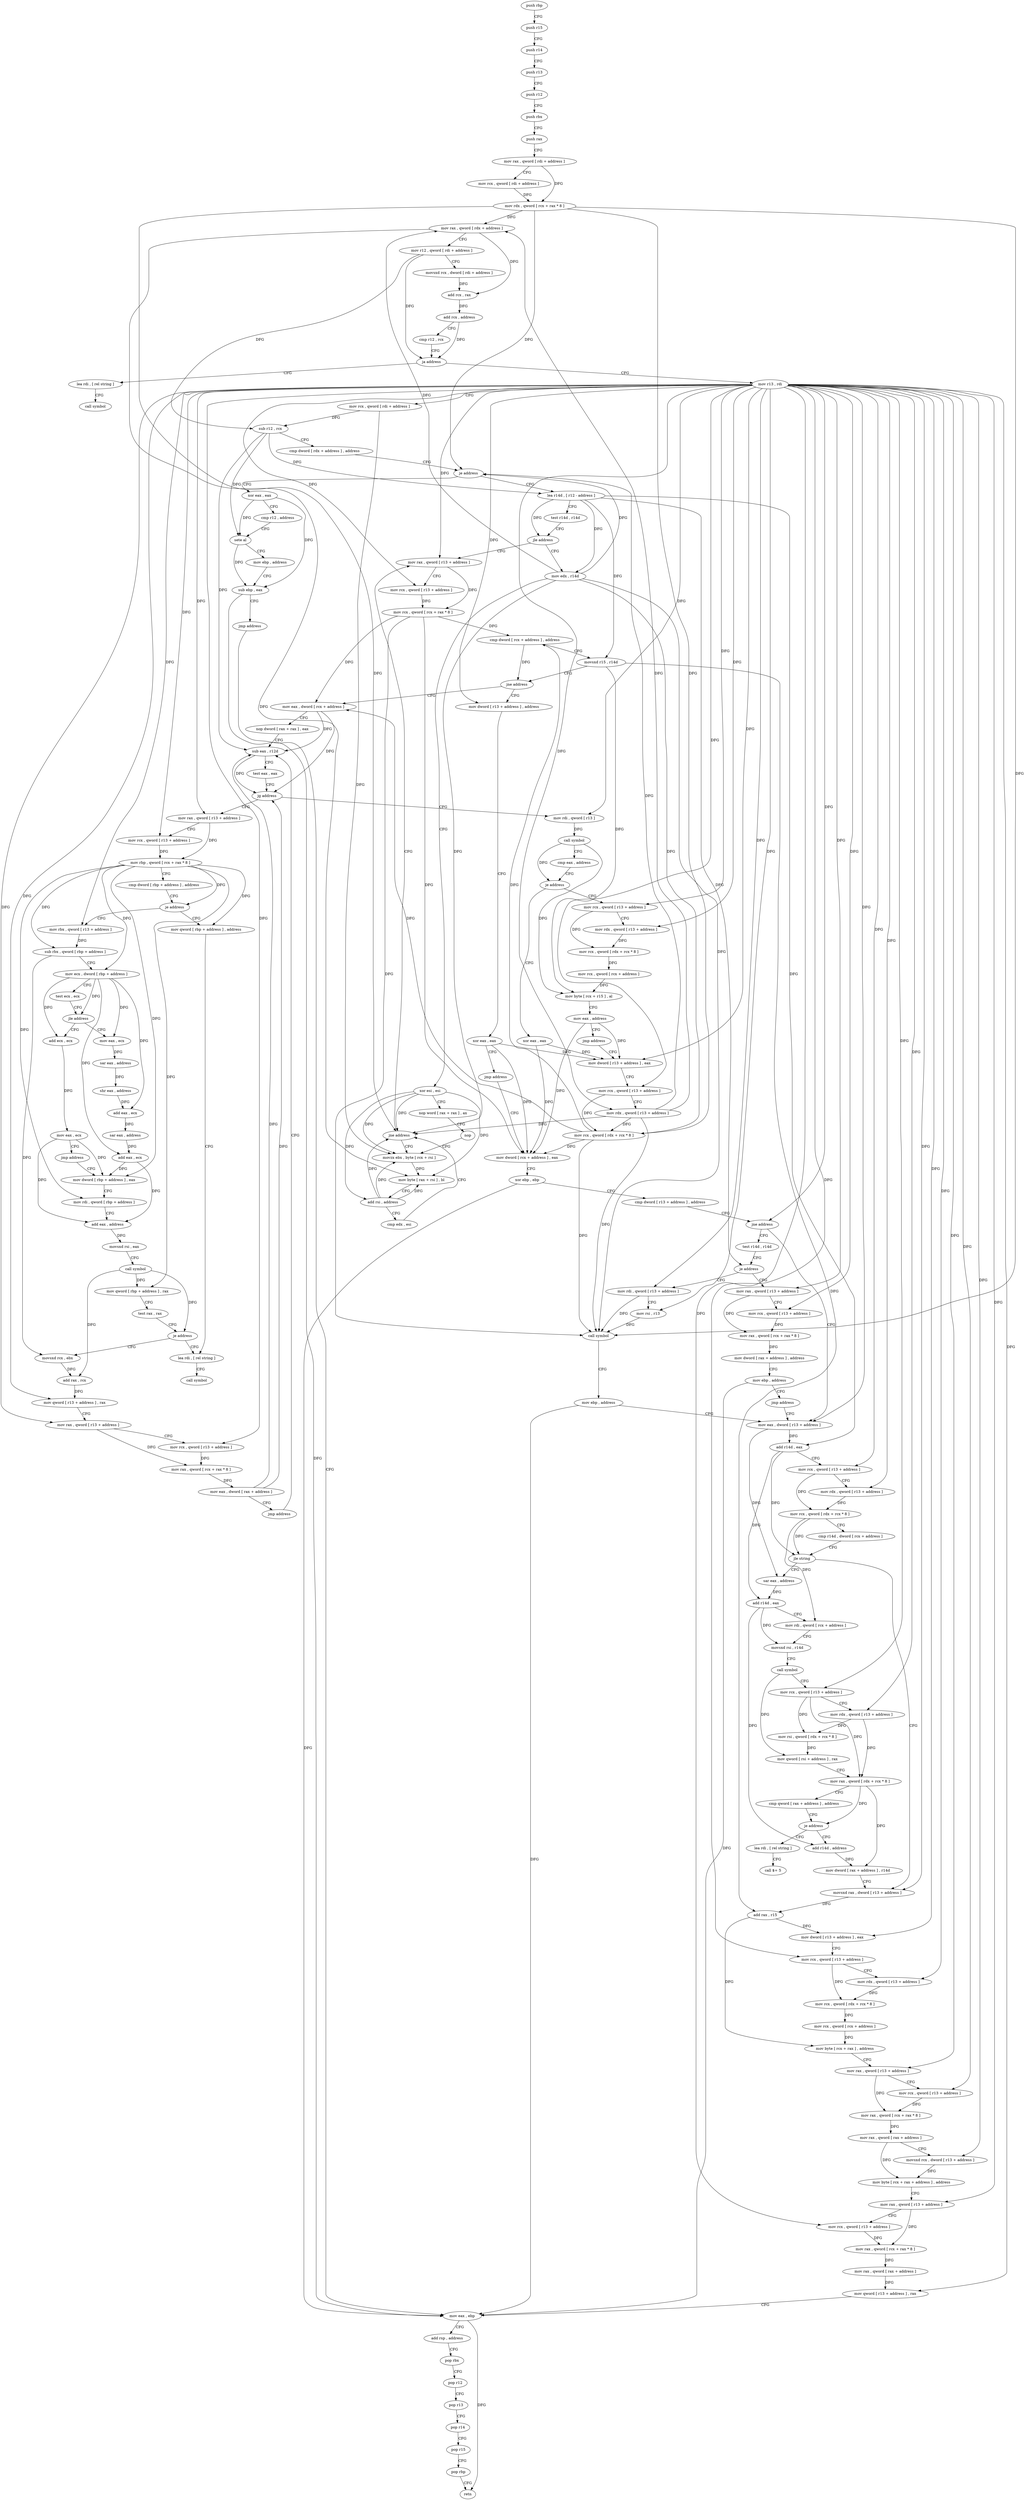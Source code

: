 digraph "func" {
"122576" [label = "push rbp" ]
"122577" [label = "push r15" ]
"122579" [label = "push r14" ]
"122581" [label = "push r13" ]
"122583" [label = "push r12" ]
"122585" [label = "push rbx" ]
"122586" [label = "push rax" ]
"122587" [label = "mov rax , qword [ rdi + address ]" ]
"122591" [label = "mov rcx , qword [ rdi + address ]" ]
"122595" [label = "mov rdx , qword [ rcx + rax * 8 ]" ]
"122599" [label = "mov rax , qword [ rdx + address ]" ]
"122603" [label = "mov r12 , qword [ rdi + address ]" ]
"122607" [label = "movsxd rcx , dword [ rdi + address ]" ]
"122611" [label = "add rcx , rax" ]
"122614" [label = "add rcx , address" ]
"122618" [label = "cmp r12 , rcx" ]
"122621" [label = "ja address" ]
"123208" [label = "lea rdi , [ rel string ]" ]
"122627" [label = "mov r13 , rdi" ]
"123215" [label = "call symbol" ]
"122630" [label = "mov rcx , qword [ rdi + address ]" ]
"122637" [label = "sub r12 , rcx" ]
"122640" [label = "cmp dword [ rdx + address ] , address" ]
"122644" [label = "je address" ]
"122723" [label = "xor eax , eax" ]
"122646" [label = "lea r14d , [ r12 - address ]" ]
"122725" [label = "cmp r12 , address" ]
"122729" [label = "sete al" ]
"122732" [label = "mov ebp , address" ]
"122737" [label = "sub ebp , eax" ]
"122739" [label = "jmp address" ]
"123171" [label = "mov eax , ebp" ]
"122651" [label = "test r14d , r14d" ]
"122654" [label = "jle address" ]
"122687" [label = "mov rax , qword [ r13 + address ]" ]
"122656" [label = "mov edx , r14d" ]
"123173" [label = "add rsp , address" ]
"123177" [label = "pop rbx" ]
"123178" [label = "pop r12" ]
"123180" [label = "pop r13" ]
"123182" [label = "pop r14" ]
"123184" [label = "pop r15" ]
"123186" [label = "pop rbp" ]
"123187" [label = "retn" ]
"122691" [label = "mov rcx , qword [ r13 + address ]" ]
"122695" [label = "mov rcx , qword [ rcx + rax * 8 ]" ]
"122699" [label = "cmp dword [ rcx + address ] , address" ]
"122703" [label = "movsxd r15 , r14d" ]
"122706" [label = "jne address" ]
"122744" [label = "mov eax , dword [ rcx + address ]" ]
"122708" [label = "mov dword [ r13 + address ] , address" ]
"122659" [label = "xor esi , esi" ]
"122661" [label = "nop word [ rax + rax ] , ax" ]
"122671" [label = "nop" ]
"122672" [label = "movzx ebx , byte [ rcx + rsi ]" ]
"122747" [label = "nop dword [ rax + rax ] , eax" ]
"122752" [label = "sub eax , r12d" ]
"122716" [label = "xor eax , eax" ]
"122718" [label = "jmp address" ]
"122951" [label = "mov dword [ rcx + address ] , eax" ]
"122676" [label = "mov byte [ rax + rsi ] , bl" ]
"122679" [label = "add rsi , address" ]
"122683" [label = "cmp edx , esi" ]
"122685" [label = "jne address" ]
"122892" [label = "mov rdi , qword [ r13 ]" ]
"122896" [label = "call symbol" ]
"122901" [label = "cmp eax , address" ]
"122904" [label = "je address" ]
"122933" [label = "xor eax , eax" ]
"122906" [label = "mov rcx , qword [ r13 + address ]" ]
"122763" [label = "mov rax , qword [ r13 + address ]" ]
"122767" [label = "mov rcx , qword [ r13 + address ]" ]
"122771" [label = "mov rbp , qword [ rcx + rax * 8 ]" ]
"122775" [label = "cmp dword [ rbp + address ] , address" ]
"122779" [label = "je address" ]
"123188" [label = "mov qword [ rbp + address ] , address" ]
"122785" [label = "mov rbx , qword [ r13 + address ]" ]
"122954" [label = "xor ebp , ebp" ]
"122956" [label = "cmp dword [ r13 + address ] , address" ]
"122961" [label = "jne address" ]
"123011" [label = "mov eax , dword [ r13 + address ]" ]
"122963" [label = "test r14d , r14d" ]
"122935" [label = "mov dword [ r13 + address ] , eax" ]
"122910" [label = "mov rdx , qword [ r13 + address ]" ]
"122914" [label = "mov rcx , qword [ rdx + rcx * 8 ]" ]
"122918" [label = "mov rcx , qword [ rcx + address ]" ]
"122922" [label = "mov byte [ rcx + r15 ] , al" ]
"122926" [label = "mov eax , address" ]
"122931" [label = "jmp address" ]
"123196" [label = "lea rdi , [ rel string ]" ]
"122789" [label = "sub rbx , qword [ rbp + address ]" ]
"122793" [label = "mov ecx , dword [ rbp + address ]" ]
"122796" [label = "test ecx , ecx" ]
"122798" [label = "jle address" ]
"122816" [label = "mov eax , ecx" ]
"122800" [label = "add ecx , ecx" ]
"123015" [label = "add r14d , eax" ]
"123018" [label = "mov rcx , qword [ r13 + address ]" ]
"123022" [label = "mov rdx , qword [ r13 + address ]" ]
"123026" [label = "mov rcx , qword [ rdx + rcx * 8 ]" ]
"123030" [label = "cmp r14d , dword [ rcx + address ]" ]
"123034" [label = "jle string" ]
"123092" [label = "movsxd rax , dword [ r13 + address ]" ]
"123036" [label = "sar eax , address" ]
"122966" [label = "je address" ]
"122994" [label = "mov rdi , qword [ r13 + address ]" ]
"122968" [label = "mov rax , qword [ r13 + address ]" ]
"122939" [label = "mov rcx , qword [ r13 + address ]" ]
"122943" [label = "mov rdx , qword [ r13 + address ]" ]
"122947" [label = "mov rcx , qword [ rdx + rcx * 8 ]" ]
"122818" [label = "sar eax , address" ]
"122821" [label = "shr eax , address" ]
"122824" [label = "add eax , ecx" ]
"122826" [label = "sar eax , address" ]
"122829" [label = "add eax , ecx" ]
"122831" [label = "mov dword [ rbp + address ] , eax" ]
"122802" [label = "mov eax , ecx" ]
"122804" [label = "jmp address" ]
"123096" [label = "add rax , r15" ]
"123099" [label = "mov dword [ r13 + address ] , eax" ]
"123103" [label = "mov rcx , qword [ r13 + address ]" ]
"123107" [label = "mov rdx , qword [ r13 + address ]" ]
"123111" [label = "mov rcx , qword [ rdx + rcx * 8 ]" ]
"123115" [label = "mov rcx , qword [ rcx + address ]" ]
"123119" [label = "mov byte [ rcx + rax ] , address" ]
"123123" [label = "mov rax , qword [ r13 + address ]" ]
"123127" [label = "mov rcx , qword [ r13 + address ]" ]
"123131" [label = "mov rax , qword [ rcx + rax * 8 ]" ]
"123135" [label = "mov rax , qword [ rax + address ]" ]
"123139" [label = "movsxd rcx , dword [ r13 + address ]" ]
"123143" [label = "mov byte [ rcx + rax + address ] , address" ]
"123148" [label = "mov rax , qword [ r13 + address ]" ]
"123152" [label = "mov rcx , qword [ r13 + address ]" ]
"123156" [label = "mov rax , qword [ rcx + rax * 8 ]" ]
"123160" [label = "mov rax , qword [ rax + address ]" ]
"123164" [label = "mov qword [ r13 + address ] , rax" ]
"123038" [label = "add r14d , eax" ]
"123041" [label = "mov rdi , qword [ rcx + address ]" ]
"123045" [label = "movsxd rsi , r14d" ]
"123048" [label = "call symbol" ]
"123053" [label = "mov rcx , qword [ r13 + address ]" ]
"123057" [label = "mov rdx , qword [ r13 + address ]" ]
"123061" [label = "mov rsi , qword [ rdx + rcx * 8 ]" ]
"123065" [label = "mov qword [ rsi + address ] , rax" ]
"123069" [label = "mov rax , qword [ rdx + rcx * 8 ]" ]
"123073" [label = "cmp qword [ rax + address ] , address" ]
"123078" [label = "je address" ]
"123220" [label = "lea rdi , [ rel string ]" ]
"123084" [label = "add r14d , address" ]
"122998" [label = "mov rsi , r13" ]
"123001" [label = "call symbol" ]
"123006" [label = "mov ebp , address" ]
"122972" [label = "mov rcx , qword [ r13 + address ]" ]
"122976" [label = "mov rax , qword [ rcx + rax * 8 ]" ]
"122980" [label = "mov dword [ rax + address ] , address" ]
"122987" [label = "mov ebp , address" ]
"122992" [label = "jmp address" ]
"123203" [label = "call symbol" ]
"122862" [label = "movsxd rcx , ebx" ]
"122865" [label = "add rax , rcx" ]
"122868" [label = "mov qword [ r13 + address ] , rax" ]
"122872" [label = "mov rax , qword [ r13 + address ]" ]
"122876" [label = "mov rcx , qword [ r13 + address ]" ]
"122880" [label = "mov rax , qword [ rcx + rax * 8 ]" ]
"122884" [label = "mov eax , dword [ rax + address ]" ]
"122887" [label = "jmp address" ]
"122834" [label = "mov rdi , qword [ rbp + address ]" ]
"122838" [label = "add eax , address" ]
"122841" [label = "movsxd rsi , eax" ]
"122844" [label = "call symbol" ]
"122849" [label = "mov qword [ rbp + address ] , rax" ]
"122853" [label = "test rax , rax" ]
"122856" [label = "je address" ]
"123227" [label = "call $+ 5" ]
"123088" [label = "mov dword [ rax + address ] , r14d" ]
"122755" [label = "test eax , eax" ]
"122757" [label = "jg address" ]
"122576" -> "122577" [ label = "CFG" ]
"122577" -> "122579" [ label = "CFG" ]
"122579" -> "122581" [ label = "CFG" ]
"122581" -> "122583" [ label = "CFG" ]
"122583" -> "122585" [ label = "CFG" ]
"122585" -> "122586" [ label = "CFG" ]
"122586" -> "122587" [ label = "CFG" ]
"122587" -> "122591" [ label = "CFG" ]
"122587" -> "122595" [ label = "DFG" ]
"122591" -> "122595" [ label = "DFG" ]
"122595" -> "122599" [ label = "DFG" ]
"122595" -> "122644" [ label = "DFG" ]
"122595" -> "122685" [ label = "DFG" ]
"122595" -> "123001" [ label = "DFG" ]
"122595" -> "122947" [ label = "DFG" ]
"122599" -> "122603" [ label = "CFG" ]
"122599" -> "122611" [ label = "DFG" ]
"122599" -> "122676" [ label = "DFG" ]
"122603" -> "122607" [ label = "CFG" ]
"122603" -> "122621" [ label = "DFG" ]
"122603" -> "122637" [ label = "DFG" ]
"122607" -> "122611" [ label = "DFG" ]
"122611" -> "122614" [ label = "DFG" ]
"122614" -> "122618" [ label = "CFG" ]
"122614" -> "122621" [ label = "DFG" ]
"122618" -> "122621" [ label = "CFG" ]
"122621" -> "123208" [ label = "CFG" ]
"122621" -> "122627" [ label = "CFG" ]
"123208" -> "123215" [ label = "CFG" ]
"122627" -> "122630" [ label = "CFG" ]
"122627" -> "122687" [ label = "DFG" ]
"122627" -> "122691" [ label = "DFG" ]
"122627" -> "122708" [ label = "DFG" ]
"122627" -> "122961" [ label = "DFG" ]
"122627" -> "122892" [ label = "DFG" ]
"122627" -> "122763" [ label = "DFG" ]
"122627" -> "122767" [ label = "DFG" ]
"122627" -> "123011" [ label = "DFG" ]
"122627" -> "123018" [ label = "DFG" ]
"122627" -> "123022" [ label = "DFG" ]
"122627" -> "122906" [ label = "DFG" ]
"122627" -> "122910" [ label = "DFG" ]
"122627" -> "122785" [ label = "DFG" ]
"122627" -> "123092" [ label = "DFG" ]
"122627" -> "123099" [ label = "DFG" ]
"122627" -> "123103" [ label = "DFG" ]
"122627" -> "123107" [ label = "DFG" ]
"122627" -> "123123" [ label = "DFG" ]
"122627" -> "123127" [ label = "DFG" ]
"122627" -> "123139" [ label = "DFG" ]
"122627" -> "123148" [ label = "DFG" ]
"122627" -> "123152" [ label = "DFG" ]
"122627" -> "123164" [ label = "DFG" ]
"122627" -> "123053" [ label = "DFG" ]
"122627" -> "123057" [ label = "DFG" ]
"122627" -> "122994" [ label = "DFG" ]
"122627" -> "122998" [ label = "DFG" ]
"122627" -> "122968" [ label = "DFG" ]
"122627" -> "122972" [ label = "DFG" ]
"122627" -> "122935" [ label = "DFG" ]
"122627" -> "122939" [ label = "DFG" ]
"122627" -> "122943" [ label = "DFG" ]
"122627" -> "122868" [ label = "DFG" ]
"122627" -> "122872" [ label = "DFG" ]
"122627" -> "122876" [ label = "DFG" ]
"122630" -> "122637" [ label = "DFG" ]
"122630" -> "122672" [ label = "DFG" ]
"122637" -> "122640" [ label = "CFG" ]
"122637" -> "122729" [ label = "DFG" ]
"122637" -> "122646" [ label = "DFG" ]
"122637" -> "122752" [ label = "DFG" ]
"122640" -> "122644" [ label = "CFG" ]
"122644" -> "122723" [ label = "CFG" ]
"122644" -> "122646" [ label = "CFG" ]
"122723" -> "122725" [ label = "CFG" ]
"122723" -> "122729" [ label = "DFG" ]
"122723" -> "122737" [ label = "DFG" ]
"122646" -> "122651" [ label = "CFG" ]
"122646" -> "122654" [ label = "DFG" ]
"122646" -> "122703" [ label = "DFG" ]
"122646" -> "122656" [ label = "DFG" ]
"122646" -> "123015" [ label = "DFG" ]
"122646" -> "122966" [ label = "DFG" ]
"122725" -> "122729" [ label = "CFG" ]
"122729" -> "122732" [ label = "CFG" ]
"122729" -> "122737" [ label = "DFG" ]
"122732" -> "122737" [ label = "CFG" ]
"122737" -> "122739" [ label = "CFG" ]
"122737" -> "123171" [ label = "DFG" ]
"122739" -> "123171" [ label = "CFG" ]
"123171" -> "123173" [ label = "CFG" ]
"123171" -> "123187" [ label = "DFG" ]
"122651" -> "122654" [ label = "CFG" ]
"122654" -> "122687" [ label = "CFG" ]
"122654" -> "122656" [ label = "CFG" ]
"122687" -> "122691" [ label = "CFG" ]
"122687" -> "122695" [ label = "DFG" ]
"122656" -> "122659" [ label = "CFG" ]
"122656" -> "122599" [ label = "DFG" ]
"122656" -> "122644" [ label = "DFG" ]
"122656" -> "122685" [ label = "DFG" ]
"122656" -> "123001" [ label = "DFG" ]
"122656" -> "122947" [ label = "DFG" ]
"123173" -> "123177" [ label = "CFG" ]
"123177" -> "123178" [ label = "CFG" ]
"123178" -> "123180" [ label = "CFG" ]
"123180" -> "123182" [ label = "CFG" ]
"123182" -> "123184" [ label = "CFG" ]
"123184" -> "123186" [ label = "CFG" ]
"123186" -> "123187" [ label = "CFG" ]
"122691" -> "122695" [ label = "DFG" ]
"122695" -> "122699" [ label = "DFG" ]
"122695" -> "122744" [ label = "DFG" ]
"122695" -> "122951" [ label = "DFG" ]
"122695" -> "123001" [ label = "DFG" ]
"122699" -> "122703" [ label = "CFG" ]
"122699" -> "122706" [ label = "DFG" ]
"122703" -> "122706" [ label = "CFG" ]
"122703" -> "122922" [ label = "DFG" ]
"122703" -> "123096" [ label = "DFG" ]
"122706" -> "122744" [ label = "CFG" ]
"122706" -> "122708" [ label = "CFG" ]
"122744" -> "122747" [ label = "CFG" ]
"122744" -> "122752" [ label = "DFG" ]
"122744" -> "122757" [ label = "DFG" ]
"122708" -> "122716" [ label = "CFG" ]
"122659" -> "122661" [ label = "CFG" ]
"122659" -> "122672" [ label = "DFG" ]
"122659" -> "122676" [ label = "DFG" ]
"122659" -> "122679" [ label = "DFG" ]
"122659" -> "122685" [ label = "DFG" ]
"122661" -> "122671" [ label = "CFG" ]
"122671" -> "122672" [ label = "CFG" ]
"122672" -> "122676" [ label = "DFG" ]
"122747" -> "122752" [ label = "CFG" ]
"122752" -> "122755" [ label = "CFG" ]
"122752" -> "122757" [ label = "DFG" ]
"122716" -> "122718" [ label = "CFG" ]
"122716" -> "122951" [ label = "DFG" ]
"122716" -> "122935" [ label = "DFG" ]
"122718" -> "122951" [ label = "CFG" ]
"122951" -> "122954" [ label = "CFG" ]
"122676" -> "122679" [ label = "CFG" ]
"122679" -> "122683" [ label = "CFG" ]
"122679" -> "122672" [ label = "DFG" ]
"122679" -> "122676" [ label = "DFG" ]
"122679" -> "122685" [ label = "DFG" ]
"122683" -> "122685" [ label = "CFG" ]
"122685" -> "122672" [ label = "CFG" ]
"122685" -> "122687" [ label = "CFG" ]
"122892" -> "122896" [ label = "DFG" ]
"122896" -> "122901" [ label = "CFG" ]
"122896" -> "122904" [ label = "DFG" ]
"122896" -> "122922" [ label = "DFG" ]
"122901" -> "122904" [ label = "CFG" ]
"122904" -> "122933" [ label = "CFG" ]
"122904" -> "122906" [ label = "CFG" ]
"122933" -> "122935" [ label = "DFG" ]
"122933" -> "122951" [ label = "DFG" ]
"122906" -> "122910" [ label = "CFG" ]
"122906" -> "122914" [ label = "DFG" ]
"122763" -> "122767" [ label = "CFG" ]
"122763" -> "122771" [ label = "DFG" ]
"122767" -> "122771" [ label = "DFG" ]
"122771" -> "122775" [ label = "CFG" ]
"122771" -> "122779" [ label = "DFG" ]
"122771" -> "123188" [ label = "DFG" ]
"122771" -> "122789" [ label = "DFG" ]
"122771" -> "122793" [ label = "DFG" ]
"122771" -> "122831" [ label = "DFG" ]
"122771" -> "122834" [ label = "DFG" ]
"122771" -> "122849" [ label = "DFG" ]
"122775" -> "122779" [ label = "CFG" ]
"122779" -> "123188" [ label = "CFG" ]
"122779" -> "122785" [ label = "CFG" ]
"123188" -> "123196" [ label = "CFG" ]
"122785" -> "122789" [ label = "DFG" ]
"122954" -> "122956" [ label = "CFG" ]
"122954" -> "123171" [ label = "DFG" ]
"122956" -> "122961" [ label = "CFG" ]
"122961" -> "123011" [ label = "CFG" ]
"122961" -> "122963" [ label = "CFG" ]
"123011" -> "123015" [ label = "DFG" ]
"123011" -> "123036" [ label = "DFG" ]
"122963" -> "122966" [ label = "CFG" ]
"122935" -> "122939" [ label = "CFG" ]
"122910" -> "122914" [ label = "DFG" ]
"122914" -> "122918" [ label = "DFG" ]
"122918" -> "122922" [ label = "DFG" ]
"122922" -> "122926" [ label = "CFG" ]
"122926" -> "122931" [ label = "CFG" ]
"122926" -> "122951" [ label = "DFG" ]
"122926" -> "122935" [ label = "DFG" ]
"122931" -> "122935" [ label = "CFG" ]
"123196" -> "123203" [ label = "CFG" ]
"122789" -> "122793" [ label = "CFG" ]
"122789" -> "122862" [ label = "DFG" ]
"122793" -> "122796" [ label = "CFG" ]
"122793" -> "122798" [ label = "DFG" ]
"122793" -> "122816" [ label = "DFG" ]
"122793" -> "122824" [ label = "DFG" ]
"122793" -> "122829" [ label = "DFG" ]
"122793" -> "122800" [ label = "DFG" ]
"122796" -> "122798" [ label = "CFG" ]
"122798" -> "122816" [ label = "CFG" ]
"122798" -> "122800" [ label = "CFG" ]
"122816" -> "122818" [ label = "DFG" ]
"122800" -> "122802" [ label = "DFG" ]
"123015" -> "123018" [ label = "CFG" ]
"123015" -> "123034" [ label = "DFG" ]
"123015" -> "123038" [ label = "DFG" ]
"123018" -> "123022" [ label = "CFG" ]
"123018" -> "123026" [ label = "DFG" ]
"123022" -> "123026" [ label = "DFG" ]
"123026" -> "123030" [ label = "CFG" ]
"123026" -> "123034" [ label = "DFG" ]
"123026" -> "123041" [ label = "DFG" ]
"123030" -> "123034" [ label = "CFG" ]
"123034" -> "123092" [ label = "CFG" ]
"123034" -> "123036" [ label = "CFG" ]
"123092" -> "123096" [ label = "DFG" ]
"123036" -> "123038" [ label = "DFG" ]
"122966" -> "122994" [ label = "CFG" ]
"122966" -> "122968" [ label = "CFG" ]
"122994" -> "122998" [ label = "CFG" ]
"122994" -> "123001" [ label = "DFG" ]
"122968" -> "122972" [ label = "CFG" ]
"122968" -> "122976" [ label = "DFG" ]
"122939" -> "122943" [ label = "CFG" ]
"122939" -> "122947" [ label = "DFG" ]
"122943" -> "122947" [ label = "DFG" ]
"122943" -> "122599" [ label = "DFG" ]
"122943" -> "122644" [ label = "DFG" ]
"122943" -> "122685" [ label = "DFG" ]
"122943" -> "123001" [ label = "DFG" ]
"122947" -> "122951" [ label = "DFG" ]
"122947" -> "122699" [ label = "DFG" ]
"122947" -> "122744" [ label = "DFG" ]
"122947" -> "123001" [ label = "DFG" ]
"122818" -> "122821" [ label = "DFG" ]
"122821" -> "122824" [ label = "DFG" ]
"122824" -> "122826" [ label = "DFG" ]
"122826" -> "122829" [ label = "DFG" ]
"122829" -> "122831" [ label = "DFG" ]
"122829" -> "122838" [ label = "DFG" ]
"122831" -> "122834" [ label = "CFG" ]
"122802" -> "122804" [ label = "CFG" ]
"122802" -> "122831" [ label = "DFG" ]
"122802" -> "122838" [ label = "DFG" ]
"122804" -> "122831" [ label = "CFG" ]
"123096" -> "123099" [ label = "DFG" ]
"123096" -> "123119" [ label = "DFG" ]
"123099" -> "123103" [ label = "CFG" ]
"123103" -> "123107" [ label = "CFG" ]
"123103" -> "123111" [ label = "DFG" ]
"123107" -> "123111" [ label = "DFG" ]
"123111" -> "123115" [ label = "DFG" ]
"123115" -> "123119" [ label = "DFG" ]
"123119" -> "123123" [ label = "CFG" ]
"123123" -> "123127" [ label = "CFG" ]
"123123" -> "123131" [ label = "DFG" ]
"123127" -> "123131" [ label = "DFG" ]
"123131" -> "123135" [ label = "DFG" ]
"123135" -> "123139" [ label = "CFG" ]
"123135" -> "123143" [ label = "DFG" ]
"123139" -> "123143" [ label = "DFG" ]
"123143" -> "123148" [ label = "CFG" ]
"123148" -> "123152" [ label = "CFG" ]
"123148" -> "123156" [ label = "DFG" ]
"123152" -> "123156" [ label = "DFG" ]
"123156" -> "123160" [ label = "DFG" ]
"123160" -> "123164" [ label = "DFG" ]
"123164" -> "123171" [ label = "CFG" ]
"123038" -> "123041" [ label = "CFG" ]
"123038" -> "123045" [ label = "DFG" ]
"123038" -> "123084" [ label = "DFG" ]
"123041" -> "123045" [ label = "CFG" ]
"123045" -> "123048" [ label = "CFG" ]
"123048" -> "123053" [ label = "CFG" ]
"123048" -> "123065" [ label = "DFG" ]
"123053" -> "123057" [ label = "CFG" ]
"123053" -> "123061" [ label = "DFG" ]
"123053" -> "123069" [ label = "DFG" ]
"123057" -> "123061" [ label = "DFG" ]
"123057" -> "123069" [ label = "DFG" ]
"123061" -> "123065" [ label = "DFG" ]
"123065" -> "123069" [ label = "CFG" ]
"123069" -> "123073" [ label = "CFG" ]
"123069" -> "123078" [ label = "DFG" ]
"123069" -> "123088" [ label = "DFG" ]
"123073" -> "123078" [ label = "CFG" ]
"123078" -> "123220" [ label = "CFG" ]
"123078" -> "123084" [ label = "CFG" ]
"123220" -> "123227" [ label = "CFG" ]
"123084" -> "123088" [ label = "DFG" ]
"122998" -> "123001" [ label = "DFG" ]
"123001" -> "123006" [ label = "CFG" ]
"123006" -> "123011" [ label = "CFG" ]
"123006" -> "123171" [ label = "DFG" ]
"122972" -> "122976" [ label = "DFG" ]
"122976" -> "122980" [ label = "DFG" ]
"122980" -> "122987" [ label = "CFG" ]
"122987" -> "122992" [ label = "CFG" ]
"122987" -> "123171" [ label = "DFG" ]
"122992" -> "123011" [ label = "CFG" ]
"122862" -> "122865" [ label = "DFG" ]
"122865" -> "122868" [ label = "DFG" ]
"122868" -> "122872" [ label = "CFG" ]
"122872" -> "122876" [ label = "CFG" ]
"122872" -> "122880" [ label = "DFG" ]
"122876" -> "122880" [ label = "DFG" ]
"122880" -> "122884" [ label = "DFG" ]
"122884" -> "122887" [ label = "CFG" ]
"122884" -> "122757" [ label = "DFG" ]
"122884" -> "122752" [ label = "DFG" ]
"122887" -> "122752" [ label = "CFG" ]
"122834" -> "122838" [ label = "CFG" ]
"122838" -> "122841" [ label = "DFG" ]
"122841" -> "122844" [ label = "CFG" ]
"122844" -> "122849" [ label = "DFG" ]
"122844" -> "122856" [ label = "DFG" ]
"122844" -> "122865" [ label = "DFG" ]
"122849" -> "122853" [ label = "CFG" ]
"122853" -> "122856" [ label = "CFG" ]
"122856" -> "123196" [ label = "CFG" ]
"122856" -> "122862" [ label = "CFG" ]
"123088" -> "123092" [ label = "CFG" ]
"122755" -> "122757" [ label = "CFG" ]
"122757" -> "122892" [ label = "CFG" ]
"122757" -> "122763" [ label = "CFG" ]
}
